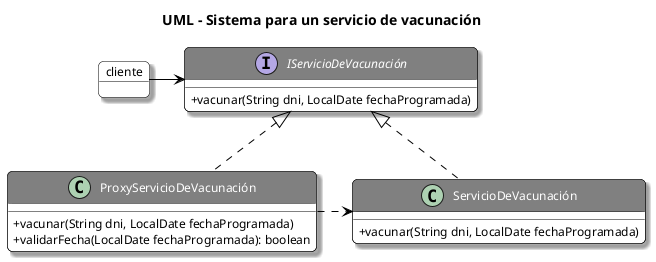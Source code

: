 @startuml
'https://plantuml.com/class-diagram
'___________STYLES___________
title UML - Sistema para un servicio de vacunación
skinparam classAttributeIconSize 0
skinparam backgroundColor White
skinparam RoundCorner 10
skinparam Shadowing true

skinparam class {
    ArrowColor Black
    BackgroundColor White
    HeaderBackgroundColor Gray
    BorderColor Black
    FontColor White
    FontSize 14
    AttributeFontSize 12
}

skinparam object{
    ArrowColor Black
    BackgroundColor White
    BorderColor Black
    FontColor Black
    FontSize 14
    AttributeFontSize 12
}

skinparam note {
    BackgroundColor LightYellow
    BorderColor Black
}

'___________UML___________

interface IServicioDeVacunación {
+ vacunar(String dni, LocalDate fechaProgramada)
}

class ServicioDeVacunación {
+ vacunar(String dni, LocalDate fechaProgramada)
}

class ProxyServicioDeVacunación {
+ vacunar(String dni, LocalDate fechaProgramada)
+ validarFecha(LocalDate fechaProgramada): boolean
}

object cliente {
}

cliente -> IServicioDeVacunación
IServicioDeVacunación <|.. ProxyServicioDeVacunación
IServicioDeVacunación <|.. ServicioDeVacunación
ProxyServicioDeVacunación .> ServicioDeVacunación

@enduml